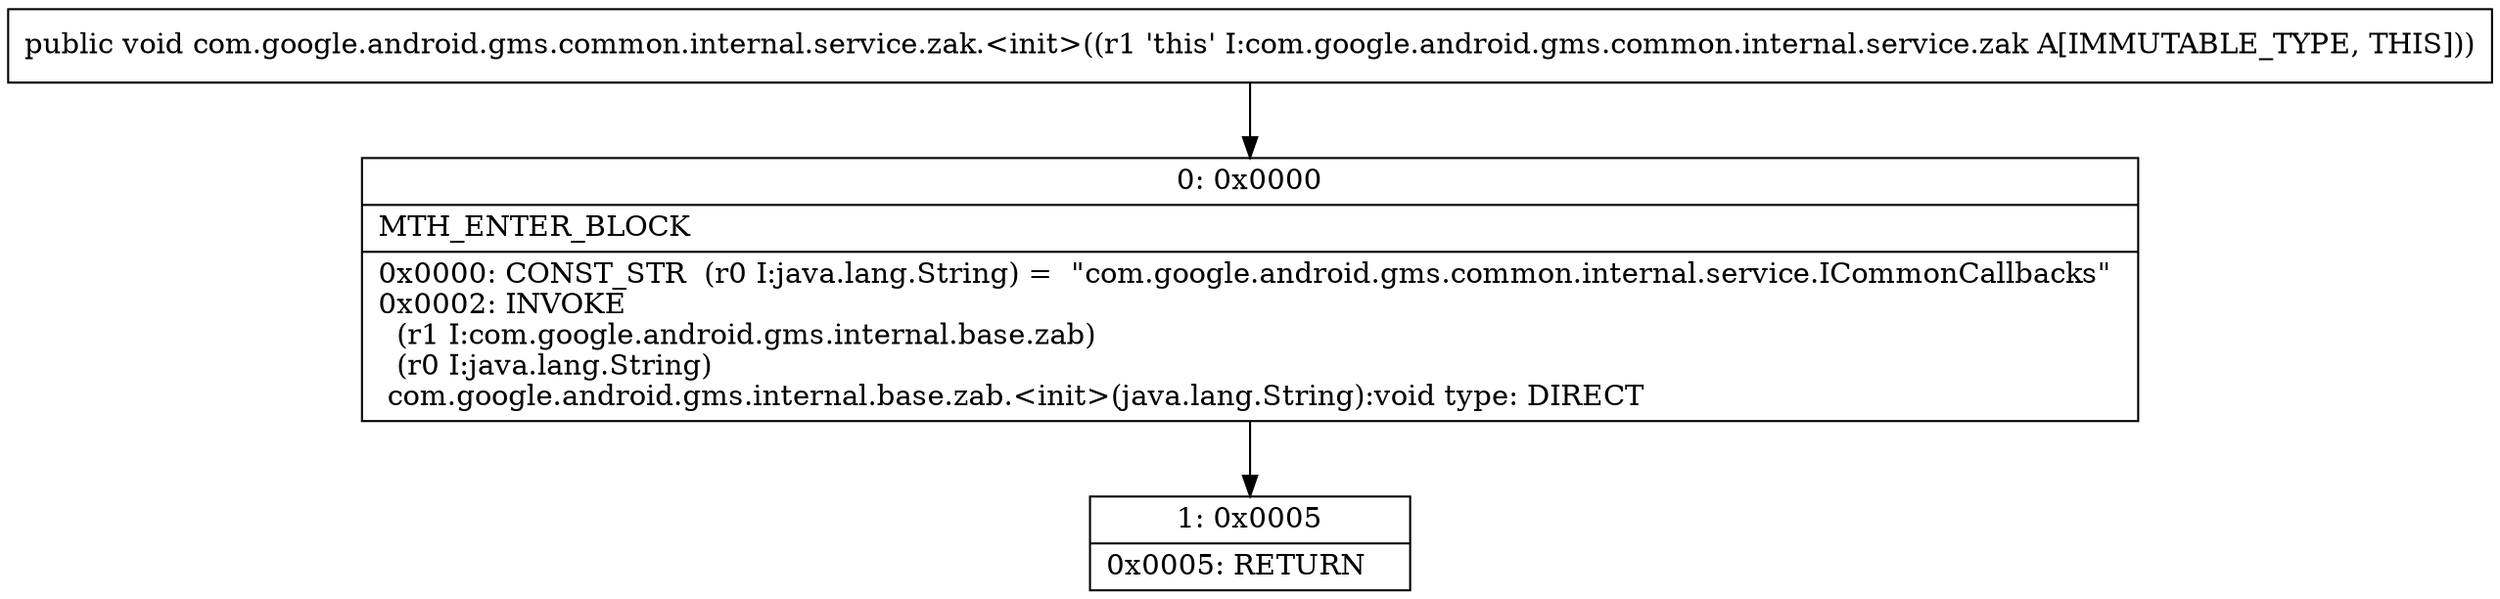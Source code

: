 digraph "CFG forcom.google.android.gms.common.internal.service.zak.\<init\>()V" {
Node_0 [shape=record,label="{0\:\ 0x0000|MTH_ENTER_BLOCK\l|0x0000: CONST_STR  (r0 I:java.lang.String) =  \"com.google.android.gms.common.internal.service.ICommonCallbacks\" \l0x0002: INVOKE  \l  (r1 I:com.google.android.gms.internal.base.zab)\l  (r0 I:java.lang.String)\l com.google.android.gms.internal.base.zab.\<init\>(java.lang.String):void type: DIRECT \l}"];
Node_1 [shape=record,label="{1\:\ 0x0005|0x0005: RETURN   \l}"];
MethodNode[shape=record,label="{public void com.google.android.gms.common.internal.service.zak.\<init\>((r1 'this' I:com.google.android.gms.common.internal.service.zak A[IMMUTABLE_TYPE, THIS])) }"];
MethodNode -> Node_0;
Node_0 -> Node_1;
}

